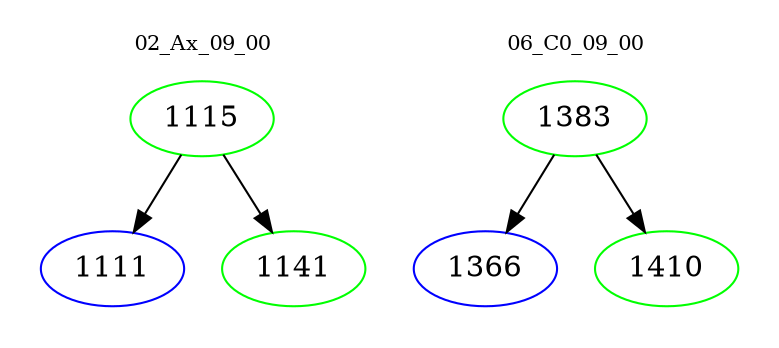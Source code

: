digraph{
subgraph cluster_0 {
color = white
label = "02_Ax_09_00";
fontsize=10;
T0_1115 [label="1115", color="green"]
T0_1115 -> T0_1111 [color="black"]
T0_1111 [label="1111", color="blue"]
T0_1115 -> T0_1141 [color="black"]
T0_1141 [label="1141", color="green"]
}
subgraph cluster_1 {
color = white
label = "06_C0_09_00";
fontsize=10;
T1_1383 [label="1383", color="green"]
T1_1383 -> T1_1366 [color="black"]
T1_1366 [label="1366", color="blue"]
T1_1383 -> T1_1410 [color="black"]
T1_1410 [label="1410", color="green"]
}
}
